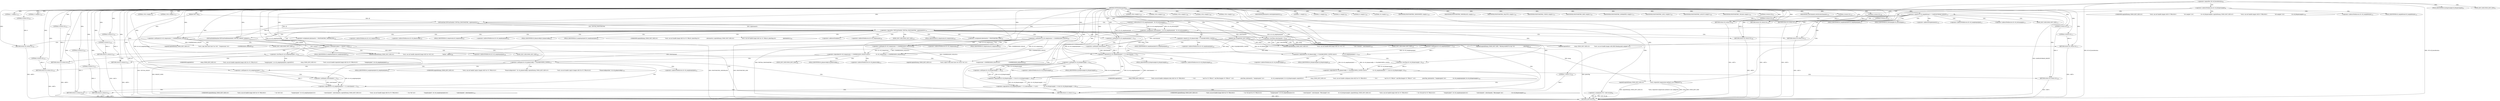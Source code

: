 digraph "TIFFRGBAImageOK" {  
"45617" [label = <(METHOD,TIFFRGBAImageOK)<SUB>83</SUB>> ]
"45915" [label = <(METHOD_RETURN,int)<SUB>83</SUB>> ]
"45618" [label = <(PARAM,TIFF *tif)<SUB>83</SUB>> ]
"45619" [label = <(PARAM,char emsg[EMSG_BUF_SIZE])<SUB>83</SUB>> ]
"45622" [label = <(&lt;operator&gt;.assignment,*td = &amp;tif-&gt;tif_dir)<SUB>85</SUB>> ]
"45679" [label = <(&lt;operator&gt;.assignment,colorchannels = td-&gt;td_samplesperpixel - td-&gt;td_extrasamples)<SUB>117</SUB>> ]
"45913" [label = <(RETURN,return (1);,return (1);)<SUB>250</SUB>> ]
"45631" [label = <(&lt;operator&gt;.logicalNot,!tif-&gt;tif_decodestatus)<SUB>89</SUB>> ]
"45665" [label = <(&lt;operator&gt;.equals,td-&gt;td_sampleformat == SAMPLEFORMAT_IEEEFP)<SUB>110</SUB>> ]
"45689" [label = <(&lt;operator&gt;.logicalNot,!TIFFGetField(tif, TIFFTAG_PHOTOMETRIC, &amp;photometric))<SUB>118</SUB>> ]
"45722" [label = <(IDENTIFIER,photometric,switch(photometric))<SUB>134</SUB>> ]
"45914" [label = <(LITERAL,1,return (1);)<SUB>250</SUB>> ]
"45636" [label = <(snprintf,snprintf(emsg, EMSG_BUF_SIZE,\012                 &quot;Sorry, requested compression method is not configured&quot;))<SUB>91</SUB>> ]
"45642" [label = <(RETURN,return (0);,return (0);)<SUB>93</SUB>> ]
"45650" [label = <(LITERAL,1,&lt;empty&gt;)<SUB>97</SUB>> ]
"45652" [label = <(LITERAL,2,&lt;empty&gt;)<SUB>98</SUB>> ]
"45654" [label = <(LITERAL,4,&lt;empty&gt;)<SUB>99</SUB>> ]
"45656" [label = <(LITERAL,8,&lt;empty&gt;)<SUB>100</SUB>> ]
"45658" [label = <(LITERAL,16,&lt;empty&gt;)<SUB>101</SUB>> ]
"45662" [label = <(RETURN,return (0);,return (0);)<SUB>108</SUB>> ]
"45671" [label = <(snprintf,snprintf(\012            emsg, EMSG_BUF_SIZE,\012            &quot;Sorry, can not handle images with IEEE floating-point samples&quot;))<SUB>112</SUB>> ]
"45677" [label = <(RETURN,return (0);,return (0);)<SUB>115</SUB>> ]
"45681" [label = <(&lt;operator&gt;.subtraction,td-&gt;td_samplesperpixel - td-&gt;td_extrasamples)<SUB>117</SUB>> ]
"45725" [label = <(IDENTIFIER,PHOTOMETRIC_MINISWHITE,&lt;empty&gt;)<SUB>136</SUB>> ]
"45727" [label = <(IDENTIFIER,PHOTOMETRIC_MINISBLACK,&lt;empty&gt;)<SUB>137</SUB>> ]
"45729" [label = <(IDENTIFIER,PHOTOMETRIC_PALETTE,&lt;empty&gt;)<SUB>138</SUB>> ]
"45754" [label = <(IDENTIFIER,PHOTOMETRIC_YCBCR,&lt;empty&gt;)<SUB>157</SUB>> ]
"45757" [label = <(IDENTIFIER,PHOTOMETRIC_RGB,&lt;empty&gt;)<SUB>165</SUB>> ]
"45775" [label = <(IDENTIFIER,PHOTOMETRIC_SEPARATED,&lt;empty&gt;)<SUB>174</SUB>> ]
"45810" [label = <(IDENTIFIER,PHOTOMETRIC_LOGL,&lt;empty&gt;)<SUB>195</SUB>> ]
"45830" [label = <(IDENTIFIER,PHOTOMETRIC_LOGLUV,&lt;empty&gt;)<SUB>204</SUB>> ]
"45881" [label = <(IDENTIFIER,PHOTOMETRIC_CIELAB,&lt;empty&gt;)<SUB>231</SUB>> ]
"45911" [label = <(RETURN,return (0);,return (0);)<SUB>248</SUB>> ]
"45643" [label = <(LITERAL,0,return (0);)<SUB>93</SUB>> ]
"45663" [label = <(LITERAL,0,return (0);)<SUB>108</SUB>> ]
"45678" [label = <(LITERAL,0,return (0);)<SUB>115</SUB>> ]
"45690" [label = <(TIFFGetField,TIFFGetField(tif, TIFFTAG_PHOTOMETRIC, &amp;photometric))<SUB>118</SUB>> ]
"45697" [label = <(IDENTIFIER,colorchannels,switch(colorchannels))<SUB>120</SUB>> ]
"45731" [label = <(&lt;operator&gt;.logicalAnd,td-&gt;td_planarconfig == PLANARCONFIG_CONTIG &amp;&amp;\012                td-&gt;td_samplesperpixel != 1 &amp;&amp; td-&gt;td_bitspersample &lt; 8)<SUB>139</SUB>> ]
"45759" [label = <(&lt;operator&gt;.lessThan,colorchannels &lt; 3)<SUB>166</SUB>> ]
"45778" [label = <(TIFFGetFieldDefaulted,TIFFGetFieldDefaulted(tif, TIFFTAG_INKSET, &amp;inkset))<SUB>177</SUB>> ]
"45812" [label = <(&lt;operator&gt;.notEquals,td-&gt;td_compression != COMPRESSION_SGILOG)<SUB>196</SUB>> ]
"45832" [label = <(&lt;operator&gt;.logicalAnd,td-&gt;td_compression != COMPRESSION_SGILOG &amp;&amp;\012                td-&gt;td_compression != COMPRESSION_SGILOG24)<SUB>205</SUB>> ]
"45856" [label = <(&lt;operator&gt;.notEquals,td-&gt;td_planarconfig != PLANARCONFIG_CONTIG)<SUB>214</SUB>> ]
"45866" [label = <(&lt;operator&gt;.logicalOr,td-&gt;td_samplesperpixel != 3 || colorchannels != 3)<SUB>221</SUB>> ]
"45883" [label = <(&lt;operator&gt;.logicalOr,td-&gt;td_samplesperpixel != 3 || colorchannels != 3 ||\012                (td-&gt;td_bitspersample != 8 &amp;&amp; td-&gt;td_bitspersample != 16))<SUB>232</SUB>> ]
"45912" [label = <(LITERAL,0,return (0);)<SUB>248</SUB>> ]
"45700" [label = <(LITERAL,1,&lt;empty&gt;)<SUB>122</SUB>> ]
"45701" [label = <(&lt;operator&gt;.assignment,photometric = PHOTOMETRIC_MINISBLACK)<SUB>123</SUB>> ]
"45706" [label = <(LITERAL,3,&lt;empty&gt;)<SUB>125</SUB>> ]
"45707" [label = <(&lt;operator&gt;.assignment,photometric = PHOTOMETRIC_RGB)<SUB>126</SUB>> ]
"45712" [label = <(snprintf,snprintf(emsg, EMSG_BUF_SIZE, &quot;Missing needed %s tag&quot;,\012                         photoTag))<SUB>129</SUB>> ]
"45719" [label = <(RETURN,return (0);,return (0);)<SUB>131</SUB>> ]
"45750" [label = <(RETURN,return (0);,return (0);)<SUB>149</SUB>> ]
"45763" [label = <(snprintf,snprintf(emsg, EMSG_BUF_SIZE,\012                         &quot;Sorry, can not handle RGB image with %s=%d&quot;,\012                         &quot;Color channels&quot;, colorchannels))<SUB>168</SUB>> ]
"45771" [label = <(RETURN,return (0);,return (0);)<SUB>171</SUB>> ]
"45784" [label = <(&lt;operator&gt;.notEquals,inkset != INKSET_CMYK)<SUB>178</SUB>> ]
"45799" [label = <(&lt;operator&gt;.lessThan,td-&gt;td_samplesperpixel &lt; 4)<SUB>185</SUB>> ]
"45818" [label = <(snprintf,snprintf(emsg, EMSG_BUF_SIZE,\012                         &quot;Sorry, LogL data must have %s=%d&quot;, &quot;Compression&quot;,\012                         COMPRESSION_SGILOG))<SUB>198</SUB>> ]
"45826" [label = <(RETURN,return (0);,return (0);)<SUB>201</SUB>> ]
"45844" [label = <(snprintf,snprintf(emsg, EMSG_BUF_SIZE,\012                         &quot;Sorry, LogLuv data must have %s=%d or %d&quot;,\012                         &quot;Compression&quot;, COMPRESSION_SGILOG,\012                         COMPRESSION_SGILOG24))<SUB>208</SUB>> ]
"45853" [label = <(RETURN,return (0);,return (0);)<SUB>212</SUB>> ]
"45863" [label = <(RETURN,return (0);,return (0);)<SUB>219</SUB>> ]
"45877" [label = <(RETURN,return 0;,return 0;)<SUB>228</SUB>> ]
"45906" [label = <(RETURN,return 0;,return 0;)<SUB>241</SUB>> ]
"45640" [label = <(LITERAL,1024,&lt;empty&gt;)<SUB>91</SUB>> ]
"45675" [label = <(LITERAL,1024,&lt;empty&gt;)<SUB>113</SUB>> ]
"45720" [label = <(LITERAL,0,return (0);)<SUB>131</SUB>> ]
"45732" [label = <(&lt;operator&gt;.logicalAnd,td-&gt;td_planarconfig == PLANARCONFIG_CONTIG &amp;&amp;\012                td-&gt;td_samplesperpixel != 1)<SUB>139</SUB>> ]
"45743" [label = <(&lt;operator&gt;.lessThan,td-&gt;td_bitspersample &lt; 8)<SUB>140</SUB>> ]
"45751" [label = <(LITERAL,0,return (0);)<SUB>149</SUB>> ]
"45772" [label = <(LITERAL,0,return (0);)<SUB>171</SUB>> ]
"45788" [label = <(snprintf,snprintf(emsg, EMSG_BUF_SIZE,\012                         &quot;Sorry, can not handle separated image with %s=%d&quot;,\012                         &quot;InkSet&quot;, inkset))<SUB>180</SUB>> ]
"45796" [label = <(RETURN,return 0;,return 0;)<SUB>183</SUB>> ]
"45806" [label = <(RETURN,return 0;,return 0;)<SUB>191</SUB>> ]
"45827" [label = <(LITERAL,0,return (0);)<SUB>201</SUB>> ]
"45833" [label = <(&lt;operator&gt;.notEquals,td-&gt;td_compression != COMPRESSION_SGILOG)<SUB>205</SUB>> ]
"45838" [label = <(&lt;operator&gt;.notEquals,td-&gt;td_compression != COMPRESSION_SGILOG24)<SUB>206</SUB>> ]
"45854" [label = <(LITERAL,0,return (0);)<SUB>212</SUB>> ]
"45864" [label = <(LITERAL,0,return (0);)<SUB>219</SUB>> ]
"45867" [label = <(&lt;operator&gt;.notEquals,td-&gt;td_samplesperpixel != 3)<SUB>221</SUB>> ]
"45872" [label = <(&lt;operator&gt;.notEquals,colorchannels != 3)<SUB>221</SUB>> ]
"45878" [label = <(LITERAL,0,return 0;)<SUB>228</SUB>> ]
"45884" [label = <(&lt;operator&gt;.logicalOr,td-&gt;td_samplesperpixel != 3 || colorchannels != 3)<SUB>232</SUB>> ]
"45893" [label = <(&lt;operator&gt;.logicalAnd,td-&gt;td_bitspersample != 8 &amp;&amp; td-&gt;td_bitspersample != 16)<SUB>233</SUB>> ]
"45907" [label = <(LITERAL,0,return 0;)<SUB>241</SUB>> ]
"45733" [label = <(&lt;operator&gt;.equals,td-&gt;td_planarconfig == PLANARCONFIG_CONTIG)<SUB>139</SUB>> ]
"45738" [label = <(&lt;operator&gt;.notEquals,td-&gt;td_samplesperpixel != 1)<SUB>140</SUB>> ]
"45797" [label = <(LITERAL,0,return 0;)<SUB>183</SUB>> ]
"45807" [label = <(LITERAL,0,return 0;)<SUB>191</SUB>> ]
"45885" [label = <(&lt;operator&gt;.notEquals,td-&gt;td_samplesperpixel != 3)<SUB>232</SUB>> ]
"45890" [label = <(&lt;operator&gt;.notEquals,colorchannels != 3)<SUB>232</SUB>> ]
"45894" [label = <(&lt;operator&gt;.notEquals,td-&gt;td_bitspersample != 8)<SUB>233</SUB>> ]
"45899" [label = <(&lt;operator&gt;.notEquals,td-&gt;td_bitspersample != 16)<SUB>233</SUB>> ]
"45716" [label = <(LITERAL,1024,&lt;empty&gt;)<SUB>129</SUB>> ]
"45767" [label = <(LITERAL,1024,&lt;empty&gt;)<SUB>168</SUB>> ]
"45822" [label = <(LITERAL,1024,&lt;empty&gt;)<SUB>198</SUB>> ]
"45848" [label = <(LITERAL,1024,&lt;empty&gt;)<SUB>208</SUB>> ]
"45792" [label = <(LITERAL,1024,&lt;empty&gt;)<SUB>180</SUB>> ]
"45645" [label = <(&lt;operator&gt;.indirectFieldAccess,td-&gt;td_bitspersample)<SUB>95</SUB>> ]
"45647" [label = <(FIELD_IDENTIFIER,td_bitspersample,td_bitspersample)<SUB>95</SUB>> ]
"45661" [label = <(UNKNOWN,snprintf(emsg, EMSG_BUF_SIZE,\012                     &quot;Sorry, can not handle images with %&quot; PRIu16\012                     &quot;-bit samples&quot;,\012                     td-&gt;td_bitspersample);,snprintf(emsg, EMSG_BUF_SIZE,\012                     &quot;Sorry, can not handle images with %&quot; PRIu16\012                     &quot;-bit samples&quot;,\012                     td-&gt;td_bitspersample);)<SUB>104</SUB>> ]
"45666" [label = <(&lt;operator&gt;.indirectFieldAccess,td-&gt;td_sampleformat)<SUB>110</SUB>> ]
"45682" [label = <(&lt;operator&gt;.indirectFieldAccess,td-&gt;td_samplesperpixel)<SUB>117</SUB>> ]
"45685" [label = <(&lt;operator&gt;.indirectFieldAccess,td-&gt;td_extrasamples)<SUB>117</SUB>> ]
"45910" [label = <(UNKNOWN,snprintf(emsg, EMSG_BUF_SIZE,\012                     &quot;Sorry, can not handle image with %s=%&quot; PRIu16, photoTag,\012                     photometric);,snprintf(emsg, EMSG_BUF_SIZE,\012                     &quot;Sorry, can not handle image with %s=%&quot; PRIu16, photoTag,\012                     photometric);)<SUB>245</SUB>> ]
"45638" [label = <(EMSG_BUF_SIZE,EMSG_BUF_SIZE)<SUB>91</SUB>> ]
"45668" [label = <(FIELD_IDENTIFIER,td_sampleformat,td_sampleformat)<SUB>110</SUB>> ]
"45673" [label = <(EMSG_BUF_SIZE,EMSG_BUF_SIZE)<SUB>113</SUB>> ]
"45684" [label = <(FIELD_IDENTIFIER,td_samplesperpixel,td_samplesperpixel)<SUB>117</SUB>> ]
"45687" [label = <(FIELD_IDENTIFIER,td_extrasamples,td_extrasamples)<SUB>117</SUB>> ]
"45693" [label = <(&lt;operator&gt;.addressOf,&amp;photometric)<SUB>118</SUB>> ]
"45749" [label = <(UNKNOWN,snprintf(\012                    emsg, EMSG_BUF_SIZE,\012                    &quot;Sorry, can not handle contiguous data with %s=%&quot; PRIu16\012                    &quot;, &quot;\012                    &quot;and %s=%&quot; PRIu16 &quot; and Bits/Sample=%&quot; PRIu16 &quot;&quot;,\012                    photoTag, photometric, &quot;Samples/pixel&quot;,\012                    td-&gt;td_samplesperpixel, td-&gt;td_bitspersample);,snprintf(\012                    emsg, EMSG_BUF_SIZE,\012                    &quot;Sorry, can not handle contiguous data with %s=%&quot; PRIu16\012                    &quot;, &quot;\012                    &quot;and %s=%&quot; PRIu16 &quot; and Bits/Sample=%&quot; PRIu16 &quot;&quot;,\012                    photoTag, photometric, &quot;Samples/pixel&quot;,\012                    td-&gt;td_samplesperpixel, td-&gt;td_bitspersample);)<SUB>142</SUB>> ]
"45781" [label = <(&lt;operator&gt;.addressOf,&amp;inkset)<SUB>177</SUB>> ]
"45813" [label = <(&lt;operator&gt;.indirectFieldAccess,td-&gt;td_compression)<SUB>196</SUB>> ]
"45857" [label = <(&lt;operator&gt;.indirectFieldAccess,td-&gt;td_planarconfig)<SUB>214</SUB>> ]
"45862" [label = <(UNKNOWN,snprintf(emsg, EMSG_BUF_SIZE,\012                         &quot;Sorry, can not handle LogLuv images with %s=%&quot; PRIu16,\012                         &quot;Planarconfiguration&quot;, td-&gt;td_planarconfig);,snprintf(emsg, EMSG_BUF_SIZE,\012                         &quot;Sorry, can not handle LogLuv images with %s=%&quot; PRIu16,\012                         &quot;Planarconfiguration&quot;, td-&gt;td_planarconfig);)<SUB>216</SUB>> ]
"45876" [label = <(UNKNOWN,snprintf(emsg, EMSG_BUF_SIZE,\012                         &quot;Sorry, can not handle image with %s=%&quot; PRIu16\012                         &quot;, %s=%d&quot;,\012                         &quot;Samples/pixel&quot;, td-&gt;td_samplesperpixel,\012                         &quot;colorchannels&quot;, colorchannels);,snprintf(emsg, EMSG_BUF_SIZE,\012                         &quot;Sorry, can not handle image with %s=%&quot; PRIu16\012                         &quot;, %s=%d&quot;,\012                         &quot;Samples/pixel&quot;, td-&gt;td_samplesperpixel,\012                         &quot;colorchannels&quot;, colorchannels);)<SUB>223</SUB>> ]
"45905" [label = <(UNKNOWN,snprintf(emsg, EMSG_BUF_SIZE,\012                         &quot;Sorry, can not handle image with %s=%&quot; PRIu16\012                         &quot;, %s=%d and %s=%&quot; PRIu16,\012                         &quot;Samples/pixel&quot;, td-&gt;td_samplesperpixel,\012                         &quot;colorchannels&quot;, colorchannels, &quot;Bits/sample&quot;,\012                         td-&gt;td_bitspersample);,snprintf(emsg, EMSG_BUF_SIZE,\012                         &quot;Sorry, can not handle image with %s=%&quot; PRIu16\012                         &quot;, %s=%d and %s=%&quot; PRIu16,\012                         &quot;Samples/pixel&quot;, td-&gt;td_samplesperpixel,\012                         &quot;colorchannels&quot;, colorchannels, &quot;Bits/sample&quot;,\012                         td-&gt;td_bitspersample);)<SUB>235</SUB>> ]
"45714" [label = <(EMSG_BUF_SIZE,EMSG_BUF_SIZE)<SUB>129</SUB>> ]
"45744" [label = <(&lt;operator&gt;.indirectFieldAccess,td-&gt;td_bitspersample)<SUB>140</SUB>> ]
"45765" [label = <(EMSG_BUF_SIZE,EMSG_BUF_SIZE)<SUB>168</SUB>> ]
"45800" [label = <(&lt;operator&gt;.indirectFieldAccess,td-&gt;td_samplesperpixel)<SUB>185</SUB>> ]
"45805" [label = <(UNKNOWN,snprintf(\012                    emsg, EMSG_BUF_SIZE,\012                    &quot;Sorry, can not handle separated image with %s=%&quot; PRIu16,\012                    &quot;Samples/pixel&quot;, td-&gt;td_samplesperpixel);,snprintf(\012                    emsg, EMSG_BUF_SIZE,\012                    &quot;Sorry, can not handle separated image with %s=%&quot; PRIu16,\012                    &quot;Samples/pixel&quot;, td-&gt;td_samplesperpixel);)<SUB>187</SUB>> ]
"45815" [label = <(FIELD_IDENTIFIER,td_compression,td_compression)<SUB>196</SUB>> ]
"45820" [label = <(EMSG_BUF_SIZE,EMSG_BUF_SIZE)<SUB>198</SUB>> ]
"45834" [label = <(&lt;operator&gt;.indirectFieldAccess,td-&gt;td_compression)<SUB>205</SUB>> ]
"45839" [label = <(&lt;operator&gt;.indirectFieldAccess,td-&gt;td_compression)<SUB>206</SUB>> ]
"45846" [label = <(EMSG_BUF_SIZE,EMSG_BUF_SIZE)<SUB>208</SUB>> ]
"45859" [label = <(FIELD_IDENTIFIER,td_planarconfig,td_planarconfig)<SUB>214</SUB>> ]
"45868" [label = <(&lt;operator&gt;.indirectFieldAccess,td-&gt;td_samplesperpixel)<SUB>221</SUB>> ]
"45734" [label = <(&lt;operator&gt;.indirectFieldAccess,td-&gt;td_planarconfig)<SUB>139</SUB>> ]
"45739" [label = <(&lt;operator&gt;.indirectFieldAccess,td-&gt;td_samplesperpixel)<SUB>140</SUB>> ]
"45746" [label = <(FIELD_IDENTIFIER,td_bitspersample,td_bitspersample)<SUB>140</SUB>> ]
"45790" [label = <(EMSG_BUF_SIZE,EMSG_BUF_SIZE)<SUB>180</SUB>> ]
"45802" [label = <(FIELD_IDENTIFIER,td_samplesperpixel,td_samplesperpixel)<SUB>185</SUB>> ]
"45836" [label = <(FIELD_IDENTIFIER,td_compression,td_compression)<SUB>205</SUB>> ]
"45841" [label = <(FIELD_IDENTIFIER,td_compression,td_compression)<SUB>206</SUB>> ]
"45870" [label = <(FIELD_IDENTIFIER,td_samplesperpixel,td_samplesperpixel)<SUB>221</SUB>> ]
"45886" [label = <(&lt;operator&gt;.indirectFieldAccess,td-&gt;td_samplesperpixel)<SUB>232</SUB>> ]
"45895" [label = <(&lt;operator&gt;.indirectFieldAccess,td-&gt;td_bitspersample)<SUB>233</SUB>> ]
"45900" [label = <(&lt;operator&gt;.indirectFieldAccess,td-&gt;td_bitspersample)<SUB>233</SUB>> ]
"45736" [label = <(FIELD_IDENTIFIER,td_planarconfig,td_planarconfig)<SUB>139</SUB>> ]
"45741" [label = <(FIELD_IDENTIFIER,td_samplesperpixel,td_samplesperpixel)<SUB>140</SUB>> ]
"45888" [label = <(FIELD_IDENTIFIER,td_samplesperpixel,td_samplesperpixel)<SUB>232</SUB>> ]
"45897" [label = <(FIELD_IDENTIFIER,td_bitspersample,td_bitspersample)<SUB>233</SUB>> ]
"45902" [label = <(FIELD_IDENTIFIER,td_bitspersample,td_bitspersample)<SUB>233</SUB>> ]
  "45826" -> "45915"  [ label = "DDG: &lt;RET&gt;"] 
  "45913" -> "45915"  [ label = "DDG: &lt;RET&gt;"] 
  "45877" -> "45915"  [ label = "DDG: &lt;RET&gt;"] 
  "45806" -> "45915"  [ label = "DDG: &lt;RET&gt;"] 
  "45771" -> "45915"  [ label = "DDG: &lt;RET&gt;"] 
  "45719" -> "45915"  [ label = "DDG: &lt;RET&gt;"] 
  "45796" -> "45915"  [ label = "DDG: &lt;RET&gt;"] 
  "45662" -> "45915"  [ label = "DDG: &lt;RET&gt;"] 
  "45863" -> "45915"  [ label = "DDG: &lt;RET&gt;"] 
  "45642" -> "45915"  [ label = "DDG: &lt;RET&gt;"] 
  "45911" -> "45915"  [ label = "DDG: &lt;RET&gt;"] 
  "45853" -> "45915"  [ label = "DDG: &lt;RET&gt;"] 
  "45677" -> "45915"  [ label = "DDG: &lt;RET&gt;"] 
  "45750" -> "45915"  [ label = "DDG: &lt;RET&gt;"] 
  "45906" -> "45915"  [ label = "DDG: &lt;RET&gt;"] 
  "45618" -> "45915"  [ label = "DDG: tif"] 
  "45622" -> "45915"  [ label = "DDG: td"] 
  "45622" -> "45915"  [ label = "DDG: &amp;tif-&gt;tif_dir"] 
  "45631" -> "45915"  [ label = "DDG: tif-&gt;tif_decodestatus"] 
  "45631" -> "45915"  [ label = "DDG: !tif-&gt;tif_decodestatus"] 
  "45636" -> "45915"  [ label = "DDG: emsg"] 
  "45636" -> "45915"  [ label = "DDG: EMSG_BUF_SIZE"] 
  "45636" -> "45915"  [ label = "DDG: snprintf(emsg, EMSG_BUF_SIZE,\012                 &quot;Sorry, requested compression method is not configured&quot;)"] 
  "45665" -> "45915"  [ label = "DDG: SAMPLEFORMAT_IEEEFP"] 
  "45701" -> "45915"  [ label = "DDG: PHOTOMETRIC_MINISBLACK"] 
  "45784" -> "45915"  [ label = "DDG: INKSET_CMYK"] 
  "45707" -> "45915"  [ label = "DDG: PHOTOMETRIC_RGB"] 
  "45712" -> "45915"  [ label = "DDG: photoTag"] 
  "45690" -> "45915"  [ label = "DDG: TIFFTAG_PHOTOMETRIC"] 
  "45778" -> "45915"  [ label = "DDG: TIFFTAG_INKSET"] 
  "45617" -> "45618"  [ label = "DDG: "] 
  "45617" -> "45619"  [ label = "DDG: "] 
  "45681" -> "45679"  [ label = "DDG: td-&gt;td_samplesperpixel"] 
  "45681" -> "45679"  [ label = "DDG: td-&gt;td_extrasamples"] 
  "45914" -> "45913"  [ label = "DDG: 1"] 
  "45617" -> "45913"  [ label = "DDG: "] 
  "45617" -> "45622"  [ label = "DDG: "] 
  "45617" -> "45679"  [ label = "DDG: "] 
  "45617" -> "45722"  [ label = "DDG: "] 
  "45617" -> "45914"  [ label = "DDG: "] 
  "45643" -> "45642"  [ label = "DDG: 0"] 
  "45617" -> "45642"  [ label = "DDG: "] 
  "45617" -> "45650"  [ label = "DDG: "] 
  "45617" -> "45652"  [ label = "DDG: "] 
  "45617" -> "45654"  [ label = "DDG: "] 
  "45617" -> "45656"  [ label = "DDG: "] 
  "45617" -> "45658"  [ label = "DDG: "] 
  "45663" -> "45662"  [ label = "DDG: 0"] 
  "45617" -> "45662"  [ label = "DDG: "] 
  "45617" -> "45665"  [ label = "DDG: "] 
  "45678" -> "45677"  [ label = "DDG: 0"] 
  "45617" -> "45677"  [ label = "DDG: "] 
  "45690" -> "45689"  [ label = "DDG: tif"] 
  "45690" -> "45689"  [ label = "DDG: TIFFTAG_PHOTOMETRIC"] 
  "45690" -> "45689"  [ label = "DDG: &amp;photometric"] 
  "45617" -> "45725"  [ label = "DDG: "] 
  "45617" -> "45727"  [ label = "DDG: "] 
  "45617" -> "45729"  [ label = "DDG: "] 
  "45617" -> "45754"  [ label = "DDG: "] 
  "45617" -> "45757"  [ label = "DDG: "] 
  "45617" -> "45775"  [ label = "DDG: "] 
  "45617" -> "45810"  [ label = "DDG: "] 
  "45617" -> "45830"  [ label = "DDG: "] 
  "45617" -> "45881"  [ label = "DDG: "] 
  "45912" -> "45911"  [ label = "DDG: 0"] 
  "45617" -> "45911"  [ label = "DDG: "] 
  "45619" -> "45636"  [ label = "DDG: emsg"] 
  "45617" -> "45636"  [ label = "DDG: "] 
  "45617" -> "45643"  [ label = "DDG: "] 
  "45617" -> "45663"  [ label = "DDG: "] 
  "45619" -> "45671"  [ label = "DDG: emsg"] 
  "45617" -> "45671"  [ label = "DDG: "] 
  "45617" -> "45678"  [ label = "DDG: "] 
  "45618" -> "45690"  [ label = "DDG: tif"] 
  "45617" -> "45690"  [ label = "DDG: "] 
  "45617" -> "45697"  [ label = "DDG: "] 
  "45617" -> "45912"  [ label = "DDG: "] 
  "45617" -> "45700"  [ label = "DDG: "] 
  "45617" -> "45701"  [ label = "DDG: "] 
  "45617" -> "45706"  [ label = "DDG: "] 
  "45617" -> "45707"  [ label = "DDG: "] 
  "45720" -> "45719"  [ label = "DDG: 0"] 
  "45617" -> "45719"  [ label = "DDG: "] 
  "45732" -> "45731"  [ label = "DDG: td-&gt;td_planarconfig == PLANARCONFIG_CONTIG"] 
  "45732" -> "45731"  [ label = "DDG: td-&gt;td_samplesperpixel != 1"] 
  "45743" -> "45731"  [ label = "DDG: td-&gt;td_bitspersample"] 
  "45743" -> "45731"  [ label = "DDG: 8"] 
  "45751" -> "45750"  [ label = "DDG: 0"] 
  "45617" -> "45750"  [ label = "DDG: "] 
  "45679" -> "45759"  [ label = "DDG: colorchannels"] 
  "45617" -> "45759"  [ label = "DDG: "] 
  "45772" -> "45771"  [ label = "DDG: 0"] 
  "45617" -> "45771"  [ label = "DDG: "] 
  "45690" -> "45778"  [ label = "DDG: tif"] 
  "45617" -> "45778"  [ label = "DDG: "] 
  "45617" -> "45812"  [ label = "DDG: "] 
  "45827" -> "45826"  [ label = "DDG: 0"] 
  "45617" -> "45826"  [ label = "DDG: "] 
  "45833" -> "45832"  [ label = "DDG: td-&gt;td_compression"] 
  "45833" -> "45832"  [ label = "DDG: COMPRESSION_SGILOG"] 
  "45838" -> "45832"  [ label = "DDG: td-&gt;td_compression"] 
  "45838" -> "45832"  [ label = "DDG: COMPRESSION_SGILOG24"] 
  "45854" -> "45853"  [ label = "DDG: 0"] 
  "45617" -> "45853"  [ label = "DDG: "] 
  "45617" -> "45856"  [ label = "DDG: "] 
  "45864" -> "45863"  [ label = "DDG: 0"] 
  "45617" -> "45863"  [ label = "DDG: "] 
  "45867" -> "45866"  [ label = "DDG: td-&gt;td_samplesperpixel"] 
  "45867" -> "45866"  [ label = "DDG: 3"] 
  "45872" -> "45866"  [ label = "DDG: colorchannels"] 
  "45872" -> "45866"  [ label = "DDG: 3"] 
  "45878" -> "45877"  [ label = "DDG: 0"] 
  "45617" -> "45877"  [ label = "DDG: "] 
  "45884" -> "45883"  [ label = "DDG: td-&gt;td_samplesperpixel != 3"] 
  "45884" -> "45883"  [ label = "DDG: colorchannels != 3"] 
  "45893" -> "45883"  [ label = "DDG: td-&gt;td_bitspersample != 8"] 
  "45893" -> "45883"  [ label = "DDG: td-&gt;td_bitspersample != 16"] 
  "45907" -> "45906"  [ label = "DDG: 0"] 
  "45617" -> "45906"  [ label = "DDG: "] 
  "45617" -> "45640"  [ label = "DDG: "] 
  "45617" -> "45675"  [ label = "DDG: "] 
  "45619" -> "45712"  [ label = "DDG: emsg"] 
  "45617" -> "45712"  [ label = "DDG: "] 
  "45617" -> "45720"  [ label = "DDG: "] 
  "45733" -> "45732"  [ label = "DDG: td-&gt;td_planarconfig"] 
  "45733" -> "45732"  [ label = "DDG: PLANARCONFIG_CONTIG"] 
  "45738" -> "45732"  [ label = "DDG: td-&gt;td_samplesperpixel"] 
  "45738" -> "45732"  [ label = "DDG: 1"] 
  "45617" -> "45743"  [ label = "DDG: "] 
  "45617" -> "45751"  [ label = "DDG: "] 
  "45619" -> "45763"  [ label = "DDG: emsg"] 
  "45617" -> "45763"  [ label = "DDG: "] 
  "45759" -> "45763"  [ label = "DDG: colorchannels"] 
  "45617" -> "45772"  [ label = "DDG: "] 
  "45778" -> "45784"  [ label = "DDG: &amp;inkset"] 
  "45617" -> "45784"  [ label = "DDG: "] 
  "45797" -> "45796"  [ label = "DDG: 0"] 
  "45617" -> "45796"  [ label = "DDG: "] 
  "45681" -> "45799"  [ label = "DDG: td-&gt;td_samplesperpixel"] 
  "45617" -> "45799"  [ label = "DDG: "] 
  "45807" -> "45806"  [ label = "DDG: 0"] 
  "45617" -> "45806"  [ label = "DDG: "] 
  "45619" -> "45818"  [ label = "DDG: emsg"] 
  "45617" -> "45818"  [ label = "DDG: "] 
  "45812" -> "45818"  [ label = "DDG: COMPRESSION_SGILOG"] 
  "45617" -> "45827"  [ label = "DDG: "] 
  "45617" -> "45833"  [ label = "DDG: "] 
  "45833" -> "45838"  [ label = "DDG: td-&gt;td_compression"] 
  "45617" -> "45838"  [ label = "DDG: "] 
  "45619" -> "45844"  [ label = "DDG: emsg"] 
  "45617" -> "45844"  [ label = "DDG: "] 
  "45833" -> "45844"  [ label = "DDG: COMPRESSION_SGILOG"] 
  "45838" -> "45844"  [ label = "DDG: COMPRESSION_SGILOG24"] 
  "45617" -> "45854"  [ label = "DDG: "] 
  "45617" -> "45864"  [ label = "DDG: "] 
  "45681" -> "45867"  [ label = "DDG: td-&gt;td_samplesperpixel"] 
  "45617" -> "45867"  [ label = "DDG: "] 
  "45679" -> "45872"  [ label = "DDG: colorchannels"] 
  "45617" -> "45872"  [ label = "DDG: "] 
  "45617" -> "45878"  [ label = "DDG: "] 
  "45885" -> "45884"  [ label = "DDG: td-&gt;td_samplesperpixel"] 
  "45885" -> "45884"  [ label = "DDG: 3"] 
  "45890" -> "45884"  [ label = "DDG: colorchannels"] 
  "45890" -> "45884"  [ label = "DDG: 3"] 
  "45894" -> "45893"  [ label = "DDG: td-&gt;td_bitspersample"] 
  "45894" -> "45893"  [ label = "DDG: 8"] 
  "45899" -> "45893"  [ label = "DDG: td-&gt;td_bitspersample"] 
  "45899" -> "45893"  [ label = "DDG: 16"] 
  "45617" -> "45907"  [ label = "DDG: "] 
  "45617" -> "45733"  [ label = "DDG: "] 
  "45681" -> "45738"  [ label = "DDG: td-&gt;td_samplesperpixel"] 
  "45617" -> "45738"  [ label = "DDG: "] 
  "45619" -> "45788"  [ label = "DDG: emsg"] 
  "45617" -> "45788"  [ label = "DDG: "] 
  "45778" -> "45788"  [ label = "DDG: &amp;inkset"] 
  "45784" -> "45788"  [ label = "DDG: inkset"] 
  "45617" -> "45797"  [ label = "DDG: "] 
  "45617" -> "45807"  [ label = "DDG: "] 
  "45681" -> "45885"  [ label = "DDG: td-&gt;td_samplesperpixel"] 
  "45617" -> "45885"  [ label = "DDG: "] 
  "45679" -> "45890"  [ label = "DDG: colorchannels"] 
  "45617" -> "45890"  [ label = "DDG: "] 
  "45617" -> "45894"  [ label = "DDG: "] 
  "45894" -> "45899"  [ label = "DDG: td-&gt;td_bitspersample"] 
  "45617" -> "45899"  [ label = "DDG: "] 
  "45617" -> "45716"  [ label = "DDG: "] 
  "45617" -> "45767"  [ label = "DDG: "] 
  "45617" -> "45822"  [ label = "DDG: "] 
  "45617" -> "45848"  [ label = "DDG: "] 
  "45617" -> "45792"  [ label = "DDG: "] 
  "45631" -> "45638"  [ label = "CDG: "] 
  "45631" -> "45647"  [ label = "CDG: "] 
  "45631" -> "45645"  [ label = "CDG: "] 
  "45631" -> "45636"  [ label = "CDG: "] 
  "45631" -> "45642"  [ label = "CDG: "] 
  "45645" -> "45661"  [ label = "CDG: "] 
  "45645" -> "45662"  [ label = "CDG: "] 
  "45645" -> "45668"  [ label = "CDG: "] 
  "45645" -> "45666"  [ label = "CDG: "] 
  "45645" -> "45665"  [ label = "CDG: "] 
  "45665" -> "45685"  [ label = "CDG: "] 
  "45665" -> "45681"  [ label = "CDG: "] 
  "45665" -> "45690"  [ label = "CDG: "] 
  "45665" -> "45673"  [ label = "CDG: "] 
  "45665" -> "45679"  [ label = "CDG: "] 
  "45665" -> "45671"  [ label = "CDG: "] 
  "45665" -> "45677"  [ label = "CDG: "] 
  "45665" -> "45687"  [ label = "CDG: "] 
  "45665" -> "45693"  [ label = "CDG: "] 
  "45665" -> "45682"  [ label = "CDG: "] 
  "45665" -> "45689"  [ label = "CDG: "] 
  "45665" -> "45684"  [ label = "CDG: "] 
  "45689" -> "45707"  [ label = "CDG: "] 
  "45689" -> "45719"  [ label = "CDG: "] 
  "45689" -> "45701"  [ label = "CDG: "] 
  "45689" -> "45714"  [ label = "CDG: "] 
  "45689" -> "45712"  [ label = "CDG: "] 
  "45689" -> "45833"  [ label = "CDG: "] 
  "45689" -> "45733"  [ label = "CDG: "] 
  "45689" -> "45885"  [ label = "CDG: "] 
  "45689" -> "45813"  [ label = "CDG: "] 
  "45689" -> "45731"  [ label = "CDG: "] 
  "45689" -> "45832"  [ label = "CDG: "] 
  "45689" -> "45812"  [ label = "CDG: "] 
  "45689" -> "45736"  [ label = "CDG: "] 
  "45689" -> "45759"  [ label = "CDG: "] 
  "45689" -> "45781"  [ label = "CDG: "] 
  "45689" -> "45834"  [ label = "CDG: "] 
  "45689" -> "45732"  [ label = "CDG: "] 
  "45689" -> "45886"  [ label = "CDG: "] 
  "45689" -> "45888"  [ label = "CDG: "] 
  "45689" -> "45910"  [ label = "CDG: "] 
  "45689" -> "45913"  [ label = "CDG: "] 
  "45689" -> "45784"  [ label = "CDG: "] 
  "45689" -> "45836"  [ label = "CDG: "] 
  "45689" -> "45911"  [ label = "CDG: "] 
  "45689" -> "45884"  [ label = "CDG: "] 
  "45689" -> "45815"  [ label = "CDG: "] 
  "45689" -> "45734"  [ label = "CDG: "] 
  "45689" -> "45883"  [ label = "CDG: "] 
  "45689" -> "45778"  [ label = "CDG: "] 
  "45731" -> "45749"  [ label = "CDG: "] 
  "45731" -> "45750"  [ label = "CDG: "] 
  "45731" -> "45913"  [ label = "CDG: "] 
  "45759" -> "45765"  [ label = "CDG: "] 
  "45759" -> "45763"  [ label = "CDG: "] 
  "45759" -> "45913"  [ label = "CDG: "] 
  "45759" -> "45771"  [ label = "CDG: "] 
  "45812" -> "45818"  [ label = "CDG: "] 
  "45812" -> "45913"  [ label = "CDG: "] 
  "45812" -> "45820"  [ label = "CDG: "] 
  "45812" -> "45826"  [ label = "CDG: "] 
  "45832" -> "45857"  [ label = "CDG: "] 
  "45832" -> "45859"  [ label = "CDG: "] 
  "45832" -> "45856"  [ label = "CDG: "] 
  "45832" -> "45844"  [ label = "CDG: "] 
  "45832" -> "45846"  [ label = "CDG: "] 
  "45832" -> "45853"  [ label = "CDG: "] 
  "45856" -> "45867"  [ label = "CDG: "] 
  "45856" -> "45870"  [ label = "CDG: "] 
  "45856" -> "45863"  [ label = "CDG: "] 
  "45856" -> "45866"  [ label = "CDG: "] 
  "45856" -> "45862"  [ label = "CDG: "] 
  "45856" -> "45868"  [ label = "CDG: "] 
  "45866" -> "45913"  [ label = "CDG: "] 
  "45866" -> "45877"  [ label = "CDG: "] 
  "45866" -> "45876"  [ label = "CDG: "] 
  "45883" -> "45905"  [ label = "CDG: "] 
  "45883" -> "45906"  [ label = "CDG: "] 
  "45883" -> "45913"  [ label = "CDG: "] 
  "45732" -> "45746"  [ label = "CDG: "] 
  "45732" -> "45744"  [ label = "CDG: "] 
  "45732" -> "45743"  [ label = "CDG: "] 
  "45784" -> "45800"  [ label = "CDG: "] 
  "45784" -> "45799"  [ label = "CDG: "] 
  "45784" -> "45788"  [ label = "CDG: "] 
  "45784" -> "45796"  [ label = "CDG: "] 
  "45784" -> "45802"  [ label = "CDG: "] 
  "45784" -> "45790"  [ label = "CDG: "] 
  "45799" -> "45806"  [ label = "CDG: "] 
  "45799" -> "45805"  [ label = "CDG: "] 
  "45799" -> "45913"  [ label = "CDG: "] 
  "45833" -> "45841"  [ label = "CDG: "] 
  "45833" -> "45839"  [ label = "CDG: "] 
  "45833" -> "45838"  [ label = "CDG: "] 
  "45867" -> "45872"  [ label = "CDG: "] 
  "45884" -> "45895"  [ label = "CDG: "] 
  "45884" -> "45893"  [ label = "CDG: "] 
  "45884" -> "45897"  [ label = "CDG: "] 
  "45884" -> "45894"  [ label = "CDG: "] 
  "45733" -> "45741"  [ label = "CDG: "] 
  "45733" -> "45739"  [ label = "CDG: "] 
  "45733" -> "45738"  [ label = "CDG: "] 
  "45885" -> "45890"  [ label = "CDG: "] 
  "45894" -> "45902"  [ label = "CDG: "] 
  "45894" -> "45900"  [ label = "CDG: "] 
  "45894" -> "45899"  [ label = "CDG: "] 
}
